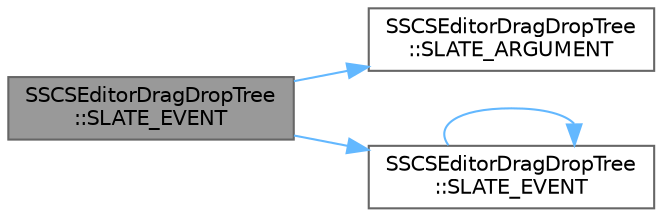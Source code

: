digraph "SSCSEditorDragDropTree::SLATE_EVENT"
{
 // INTERACTIVE_SVG=YES
 // LATEX_PDF_SIZE
  bgcolor="transparent";
  edge [fontname=Helvetica,fontsize=10,labelfontname=Helvetica,labelfontsize=10];
  node [fontname=Helvetica,fontsize=10,shape=box,height=0.2,width=0.4];
  rankdir="LR";
  Node1 [id="Node000001",label="SSCSEditorDragDropTree\l::SLATE_EVENT",height=0.2,width=0.4,color="gray40", fillcolor="grey60", style="filled", fontcolor="black",tooltip=" "];
  Node1 -> Node2 [id="edge1_Node000001_Node000002",color="steelblue1",style="solid",tooltip=" "];
  Node2 [id="Node000002",label="SSCSEditorDragDropTree\l::SLATE_ARGUMENT",height=0.2,width=0.4,color="grey40", fillcolor="white", style="filled",URL="$d0/d33/classSSCSEditorDragDropTree.html#ade70352ea7f56409157df4fff7e8cb8c",tooltip=" "];
  Node1 -> Node3 [id="edge2_Node000001_Node000003",color="steelblue1",style="solid",tooltip=" "];
  Node3 [id="Node000003",label="SSCSEditorDragDropTree\l::SLATE_EVENT",height=0.2,width=0.4,color="grey40", fillcolor="white", style="filled",URL="$d0/d33/classSSCSEditorDragDropTree.html#ad60bdfa96987a7df0a2eb9ce1b50e540",tooltip=" "];
  Node3 -> Node3 [id="edge3_Node000003_Node000003",color="steelblue1",style="solid",tooltip=" "];
}
